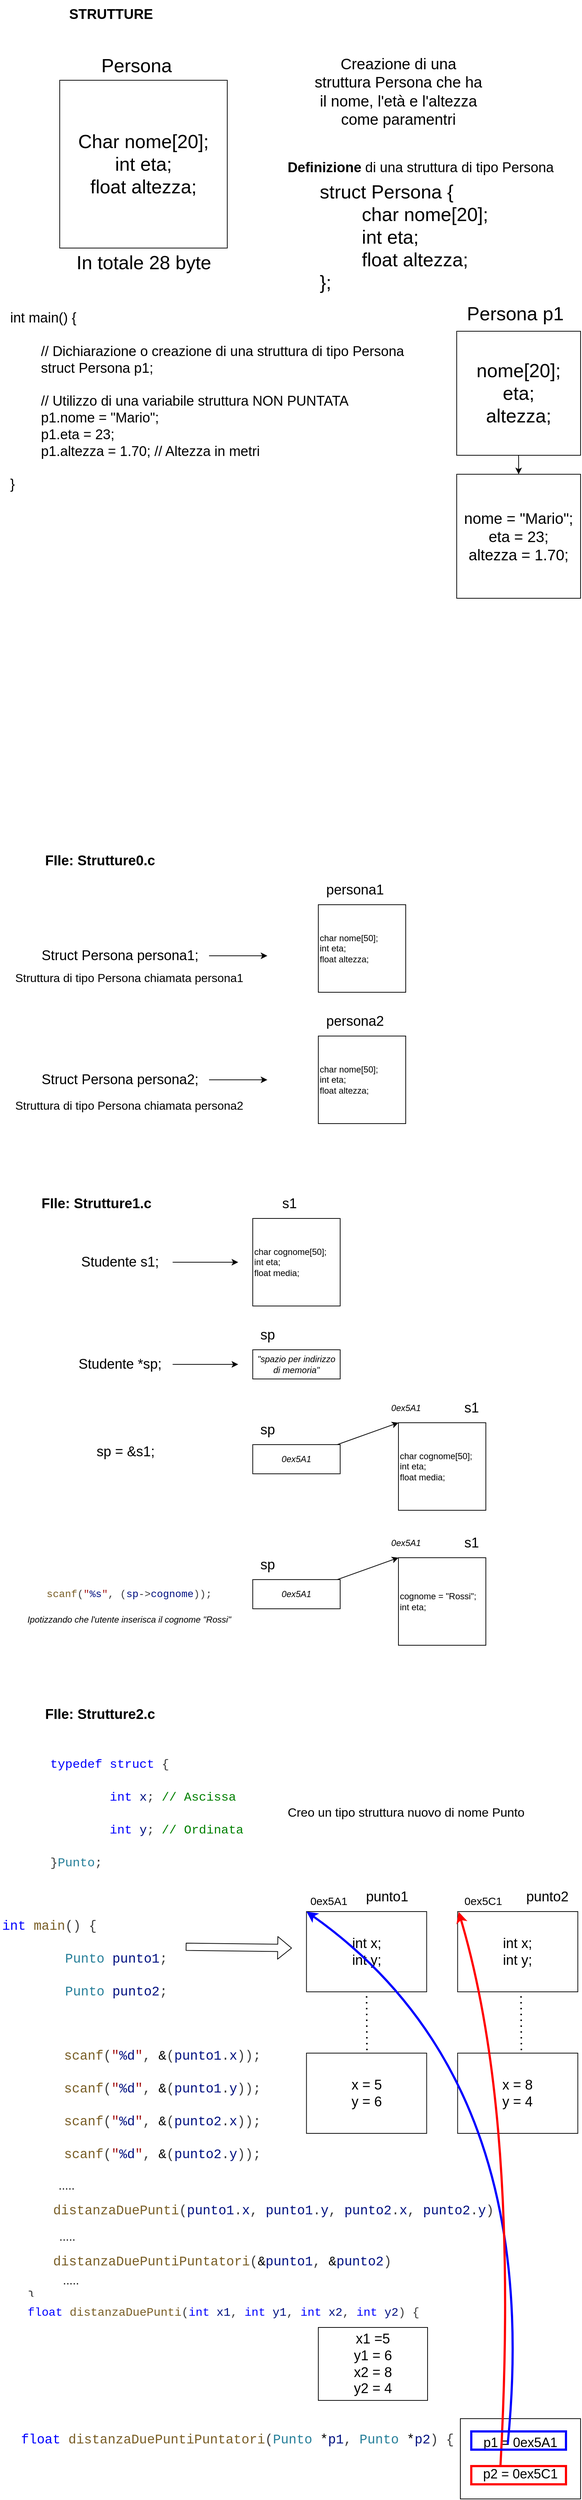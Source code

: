 <mxfile>
    <diagram id="k9PKdRFFc9656qdMAsGO" name="Pagina-1">
        <mxGraphModel dx="903" dy="2034" grid="1" gridSize="10" guides="1" tooltips="1" connect="1" arrows="1" fold="1" page="1" pageScale="1" pageWidth="827" pageHeight="1169" math="0" shadow="0">
            <root>
                <mxCell id="0"/>
                <mxCell id="1" parent="0"/>
                <mxCell id="2" value="char nome[50];&lt;br&gt;int eta;&lt;br&gt;float altezza;" style="whiteSpace=wrap;html=1;aspect=fixed;align=left;" parent="1" vertex="1">
                    <mxGeometry x="450" y="130" width="120" height="120" as="geometry"/>
                </mxCell>
                <mxCell id="3" value="FIle: Strutture0.c" style="text;html=1;align=center;verticalAlign=middle;resizable=0;points=[];autosize=1;strokeColor=none;fillColor=none;fontSize=19;fontStyle=1" parent="1" vertex="1">
                    <mxGeometry x="65" y="50" width="170" height="40" as="geometry"/>
                </mxCell>
                <mxCell id="5" style="edgeStyle=none;html=1;fontSize=19;" parent="1" source="4" edge="1">
                    <mxGeometry relative="1" as="geometry">
                        <mxPoint x="380" y="200" as="targetPoint"/>
                    </mxGeometry>
                </mxCell>
                <mxCell id="4" value="Struct Persona persona1;&amp;nbsp;" style="text;html=1;align=center;verticalAlign=middle;resizable=0;points=[];autosize=1;strokeColor=none;fillColor=none;fontSize=19;" parent="1" vertex="1">
                    <mxGeometry x="60" y="180" width="240" height="40" as="geometry"/>
                </mxCell>
                <mxCell id="6" value="persona1" style="text;html=1;align=center;verticalAlign=middle;resizable=0;points=[];autosize=1;strokeColor=none;fillColor=none;fontSize=19;" parent="1" vertex="1">
                    <mxGeometry x="450" y="90" width="100" height="40" as="geometry"/>
                </mxCell>
                <mxCell id="7" value="char nome[50];&lt;br&gt;int eta;&lt;br&gt;float altezza;" style="whiteSpace=wrap;html=1;aspect=fixed;align=left;" parent="1" vertex="1">
                    <mxGeometry x="450" y="310" width="120" height="120" as="geometry"/>
                </mxCell>
                <mxCell id="8" style="edgeStyle=none;html=1;fontSize=19;" parent="1" edge="1">
                    <mxGeometry relative="1" as="geometry">
                        <mxPoint x="380" y="370" as="targetPoint"/>
                        <mxPoint x="300" y="370" as="sourcePoint"/>
                    </mxGeometry>
                </mxCell>
                <mxCell id="9" value="Struct Persona persona2;&amp;nbsp;" style="text;html=1;align=center;verticalAlign=middle;resizable=0;points=[];autosize=1;strokeColor=none;fillColor=none;fontSize=19;" parent="1" vertex="1">
                    <mxGeometry x="60" y="350" width="240" height="40" as="geometry"/>
                </mxCell>
                <mxCell id="10" value="persona2" style="text;html=1;align=center;verticalAlign=middle;resizable=0;points=[];autosize=1;strokeColor=none;fillColor=none;fontSize=19;" parent="1" vertex="1">
                    <mxGeometry x="450" y="270" width="100" height="40" as="geometry"/>
                </mxCell>
                <mxCell id="11" value="Struttura di tipo Persona chiamata persona1" style="text;html=1;align=center;verticalAlign=middle;resizable=0;points=[];autosize=1;strokeColor=none;fillColor=none;fontSize=16;" parent="1" vertex="1">
                    <mxGeometry x="20" y="215" width="340" height="30" as="geometry"/>
                </mxCell>
                <mxCell id="12" value="Struttura di tipo Persona chiamata persona2" style="text;html=1;align=center;verticalAlign=middle;resizable=0;points=[];autosize=1;strokeColor=none;fillColor=none;fontSize=16;" parent="1" vertex="1">
                    <mxGeometry x="20" y="390" width="340" height="30" as="geometry"/>
                </mxCell>
                <mxCell id="13" value="FIle: Strutture1.c" style="text;html=1;align=center;verticalAlign=middle;resizable=0;points=[];autosize=1;strokeColor=none;fillColor=none;fontSize=19;fontStyle=1" parent="1" vertex="1">
                    <mxGeometry x="60" y="520" width="170" height="40" as="geometry"/>
                </mxCell>
                <mxCell id="14" value="char cognome[50];&lt;br&gt;int eta;&lt;br&gt;float media;" style="whiteSpace=wrap;html=1;aspect=fixed;align=left;" parent="1" vertex="1">
                    <mxGeometry x="360" y="560" width="120" height="120" as="geometry"/>
                </mxCell>
                <mxCell id="15" value="s1" style="text;html=1;align=center;verticalAlign=middle;resizable=0;points=[];autosize=1;strokeColor=none;fillColor=none;fontSize=19;" parent="1" vertex="1">
                    <mxGeometry x="390" y="520" width="40" height="40" as="geometry"/>
                </mxCell>
                <mxCell id="17" value="" style="edgeStyle=none;html=1;fontSize=16;" parent="1" source="16" edge="1">
                    <mxGeometry relative="1" as="geometry">
                        <mxPoint x="340" y="620" as="targetPoint"/>
                    </mxGeometry>
                </mxCell>
                <mxCell id="16" value="Studente s1;&amp;nbsp;" style="text;html=1;align=center;verticalAlign=middle;resizable=0;points=[];autosize=1;strokeColor=none;fillColor=none;fontSize=19;" parent="1" vertex="1">
                    <mxGeometry x="110" y="600" width="140" height="40" as="geometry"/>
                </mxCell>
                <mxCell id="20" value="" style="edgeStyle=none;html=1;fontSize=16;" parent="1" source="18" edge="1">
                    <mxGeometry relative="1" as="geometry">
                        <mxPoint x="340" y="760" as="targetPoint"/>
                    </mxGeometry>
                </mxCell>
                <mxCell id="18" value="Studente *sp;&amp;nbsp;" style="text;html=1;align=center;verticalAlign=middle;resizable=0;points=[];autosize=1;strokeColor=none;fillColor=none;fontSize=19;" parent="1" vertex="1">
                    <mxGeometry x="110" y="740" width="140" height="40" as="geometry"/>
                </mxCell>
                <mxCell id="19" value="&quot;spazio per indirizzo di memoria&quot;" style="rounded=0;whiteSpace=wrap;html=1;fontSize=12;fontStyle=2" parent="1" vertex="1">
                    <mxGeometry x="360" y="740" width="120" height="40" as="geometry"/>
                </mxCell>
                <mxCell id="22" value="sp" style="text;html=1;align=center;verticalAlign=middle;resizable=0;points=[];autosize=1;strokeColor=none;fillColor=none;fontSize=19;" parent="1" vertex="1">
                    <mxGeometry x="360" y="700" width="40" height="40" as="geometry"/>
                </mxCell>
                <mxCell id="23" value="sp = &amp;amp;s1;" style="text;html=1;align=center;verticalAlign=middle;resizable=0;points=[];autosize=1;strokeColor=none;fillColor=none;fontSize=19;" parent="1" vertex="1">
                    <mxGeometry x="135" y="860" width="100" height="40" as="geometry"/>
                </mxCell>
                <mxCell id="25" value="char cognome[50];&lt;br&gt;int eta;&lt;br&gt;float media;" style="whiteSpace=wrap;html=1;aspect=fixed;align=left;" parent="1" vertex="1">
                    <mxGeometry x="560" y="840" width="120" height="120" as="geometry"/>
                </mxCell>
                <mxCell id="26" value="s1" style="text;html=1;align=center;verticalAlign=middle;resizable=0;points=[];autosize=1;strokeColor=none;fillColor=none;fontSize=19;" parent="1" vertex="1">
                    <mxGeometry x="640" y="800" width="40" height="40" as="geometry"/>
                </mxCell>
                <mxCell id="31" value="" style="edgeStyle=none;html=1;fontSize=12;entryX=0;entryY=0;entryDx=0;entryDy=0;" parent="1" source="27" target="25" edge="1">
                    <mxGeometry relative="1" as="geometry"/>
                </mxCell>
                <mxCell id="27" value="0ex5A1" style="rounded=0;whiteSpace=wrap;html=1;fontSize=12;fontStyle=2" parent="1" vertex="1">
                    <mxGeometry x="360" y="870" width="120" height="40" as="geometry"/>
                </mxCell>
                <mxCell id="28" value="sp" style="text;html=1;align=center;verticalAlign=middle;resizable=0;points=[];autosize=1;strokeColor=none;fillColor=none;fontSize=19;" parent="1" vertex="1">
                    <mxGeometry x="360" y="830" width="40" height="40" as="geometry"/>
                </mxCell>
                <mxCell id="32" value="&lt;span style=&quot;font-style: italic;&quot;&gt;0ex5A1&lt;/span&gt;" style="text;html=1;align=center;verticalAlign=middle;resizable=0;points=[];autosize=1;strokeColor=none;fillColor=none;fontSize=12;" parent="1" vertex="1">
                    <mxGeometry x="540" y="805" width="60" height="30" as="geometry"/>
                </mxCell>
                <mxCell id="33" value="&lt;div style=&quot;color: rgb(59, 59, 59); background-color: rgb(255, 255, 255); font-family: Menlo, Monaco, &amp;quot;Courier New&amp;quot;, monospace; font-size: 14px; line-height: 21px;&quot;&gt;&lt;span style=&quot;color: #795e26;&quot;&gt;scanf&lt;/span&gt;(&lt;span style=&quot;color: #a31515;&quot;&gt;&quot;&lt;/span&gt;&lt;span style=&quot;color: #001080;&quot;&gt;%s&lt;/span&gt;&lt;span style=&quot;color: #a31515;&quot;&gt;&quot;&lt;/span&gt;, (&lt;span style=&quot;color: #001080;&quot;&gt;sp&lt;/span&gt;-&amp;gt;&lt;span style=&quot;color: #001080;&quot;&gt;cognome&lt;/span&gt;));&lt;/div&gt;" style="text;html=1;align=center;verticalAlign=middle;resizable=0;points=[];autosize=1;strokeColor=none;fillColor=none;fontSize=19;" parent="1" vertex="1">
                    <mxGeometry x="65" y="1060" width="250" height="30" as="geometry"/>
                </mxCell>
                <mxCell id="34" value="cognome = &quot;Rossi&quot;;&lt;br&gt;int eta;" style="whiteSpace=wrap;html=1;aspect=fixed;align=left;" parent="1" vertex="1">
                    <mxGeometry x="560" y="1025" width="120" height="120" as="geometry"/>
                </mxCell>
                <mxCell id="35" value="s1" style="text;html=1;align=center;verticalAlign=middle;resizable=0;points=[];autosize=1;strokeColor=none;fillColor=none;fontSize=19;" parent="1" vertex="1">
                    <mxGeometry x="640" y="985" width="40" height="40" as="geometry"/>
                </mxCell>
                <mxCell id="39" style="edgeStyle=none;html=1;entryX=0;entryY=0;entryDx=0;entryDy=0;fontSize=12;" parent="1" source="36" target="34" edge="1">
                    <mxGeometry relative="1" as="geometry"/>
                </mxCell>
                <mxCell id="36" value="0ex5A1" style="rounded=0;whiteSpace=wrap;html=1;fontSize=12;fontStyle=2" parent="1" vertex="1">
                    <mxGeometry x="360" y="1055" width="120" height="40" as="geometry"/>
                </mxCell>
                <mxCell id="37" value="sp" style="text;html=1;align=center;verticalAlign=middle;resizable=0;points=[];autosize=1;strokeColor=none;fillColor=none;fontSize=19;" parent="1" vertex="1">
                    <mxGeometry x="360" y="1015" width="40" height="40" as="geometry"/>
                </mxCell>
                <mxCell id="38" value="&lt;span style=&quot;font-style: italic;&quot;&gt;0ex5A1&lt;/span&gt;" style="text;html=1;align=center;verticalAlign=middle;resizable=0;points=[];autosize=1;strokeColor=none;fillColor=none;fontSize=12;" parent="1" vertex="1">
                    <mxGeometry x="540" y="990" width="60" height="30" as="geometry"/>
                </mxCell>
                <mxCell id="41" value="&lt;i&gt;Ipotizzando che l'utente inserisca il cognome &quot;Rossi&quot;&lt;/i&gt;" style="text;html=1;align=center;verticalAlign=middle;resizable=0;points=[];autosize=1;strokeColor=none;fillColor=none;fontSize=12;" parent="1" vertex="1">
                    <mxGeometry x="40" y="1095" width="300" height="30" as="geometry"/>
                </mxCell>
                <mxCell id="42" value="STRUTTURE" style="text;html=1;align=center;verticalAlign=middle;resizable=0;points=[];autosize=1;strokeColor=none;fillColor=none;fontSize=19;fontStyle=1" parent="1" vertex="1">
                    <mxGeometry x="95" y="-1110" width="140" height="40" as="geometry"/>
                </mxCell>
                <mxCell id="43" value="Char nome[20];&lt;br style=&quot;font-size: 26px;&quot;&gt;int eta;&lt;br style=&quot;font-size: 26px;&quot;&gt;float altezza;" style="whiteSpace=wrap;html=1;aspect=fixed;fontSize=26;" parent="1" vertex="1">
                    <mxGeometry x="95" y="-1000" width="230" height="230" as="geometry"/>
                </mxCell>
                <mxCell id="44" value="Creazione di una struttura Persona che ha il nome, l'età e l'altezza come paramentri" style="text;html=1;strokeColor=none;fillColor=none;align=center;verticalAlign=middle;whiteSpace=wrap;rounded=0;fontSize=21;" parent="1" vertex="1">
                    <mxGeometry x="440" y="-1000" width="240" height="30" as="geometry"/>
                </mxCell>
                <mxCell id="46" value="In totale 28 byte" style="text;html=1;align=center;verticalAlign=middle;resizable=0;points=[];autosize=1;strokeColor=none;fillColor=none;fontSize=26;" parent="1" vertex="1">
                    <mxGeometry x="105" y="-770" width="210" height="40" as="geometry"/>
                </mxCell>
                <mxCell id="47" value="Persona" style="text;html=1;align=center;verticalAlign=middle;resizable=0;points=[];autosize=1;strokeColor=none;fillColor=none;fontSize=26;" parent="1" vertex="1">
                    <mxGeometry x="140" y="-1040" width="120" height="40" as="geometry"/>
                </mxCell>
                <mxCell id="49" value="struct Persona {&lt;br&gt;&lt;span style=&quot;white-space: pre;&quot;&gt;&#9;&lt;/span&gt;char nome[20];&lt;br&gt;&lt;span style=&quot;white-space: pre;&quot;&gt;&#9;&lt;/span&gt;int eta;&lt;br&gt;&lt;span style=&quot;white-space: pre;&quot;&gt;&#9;&lt;/span&gt;float altezza;&lt;br&gt;};" style="text;html=1;align=left;verticalAlign=middle;resizable=0;points=[];autosize=1;strokeColor=none;fillColor=none;fontSize=26;" parent="1" vertex="1">
                    <mxGeometry x="450" y="-870" width="250" height="170" as="geometry"/>
                </mxCell>
                <mxCell id="50" value="&lt;b&gt;Definizione&lt;/b&gt; di una struttura di tipo Persona" style="text;html=1;align=center;verticalAlign=middle;resizable=0;points=[];autosize=1;strokeColor=none;fillColor=none;fontSize=19;" parent="1" vertex="1">
                    <mxGeometry x="395" y="-900" width="390" height="40" as="geometry"/>
                </mxCell>
                <mxCell id="51" value="int main() {&lt;br&gt;&lt;br&gt;&lt;div style=&quot;&quot;&gt;&lt;span style=&quot;background-color: initial;&quot;&gt;&lt;span style=&quot;white-space: pre;&quot;&gt;&#9;&lt;/span&gt;// Dichiarazione o creazione di una struttura di tipo Persona&lt;/span&gt;&lt;/div&gt;&lt;span style=&quot;white-space: pre;&quot;&gt;&#9;&lt;/span&gt;struct Persona p1;&lt;br&gt;&lt;br&gt;&lt;span style=&quot;white-space: pre;&quot;&gt;&#9;&lt;/span&gt;// Utilizzo di una variabile struttura NON PUNTATA&lt;br&gt;&lt;span style=&quot;white-space: pre;&quot;&gt;&#9;&lt;/span&gt;p1.nome = &quot;Mario&quot;;&lt;br&gt;&lt;span style=&quot;white-space: pre;&quot;&gt;&#9;&lt;/span&gt;p1.eta = 23;&lt;br&gt;&lt;span style=&quot;white-space: pre;&quot;&gt;&#9;&lt;/span&gt;p1.altezza = 1.70; // Altezza in metri&lt;br&gt;&lt;br&gt;}" style="text;html=1;align=left;verticalAlign=middle;resizable=0;points=[];autosize=1;strokeColor=none;fillColor=none;fontSize=19;" parent="1" vertex="1">
                    <mxGeometry x="25" y="-690" width="560" height="260" as="geometry"/>
                </mxCell>
                <mxCell id="55" value="" style="edgeStyle=none;html=1;fontSize=19;" parent="1" source="52" target="54" edge="1">
                    <mxGeometry relative="1" as="geometry"/>
                </mxCell>
                <mxCell id="52" value="nome[20];&lt;br style=&quot;font-size: 26px;&quot;&gt;eta;&lt;br style=&quot;font-size: 26px;&quot;&gt;altezza;" style="whiteSpace=wrap;html=1;aspect=fixed;fontSize=26;" parent="1" vertex="1">
                    <mxGeometry x="640" y="-656" width="170" height="170" as="geometry"/>
                </mxCell>
                <mxCell id="53" value="Persona p1" style="text;html=1;align=center;verticalAlign=middle;resizable=0;points=[];autosize=1;strokeColor=none;fillColor=none;fontSize=26;" parent="1" vertex="1">
                    <mxGeometry x="640" y="-700" width="160" height="40" as="geometry"/>
                </mxCell>
                <mxCell id="54" value="nome = &quot;Mario&quot;;&lt;br style=&quot;font-size: 21px;&quot;&gt;eta = 23;&lt;br style=&quot;font-size: 21px;&quot;&gt;altezza = 1.70;" style="whiteSpace=wrap;html=1;aspect=fixed;fontSize=21;" parent="1" vertex="1">
                    <mxGeometry x="640" y="-460" width="170" height="170" as="geometry"/>
                </mxCell>
                <mxCell id="56" value="FIle: Strutture2.c" style="text;html=1;align=center;verticalAlign=middle;resizable=0;points=[];autosize=1;strokeColor=none;fillColor=none;fontSize=19;fontStyle=1" parent="1" vertex="1">
                    <mxGeometry x="65" y="1220" width="170" height="40" as="geometry"/>
                </mxCell>
                <mxCell id="57" value="&lt;div style=&quot;color: rgb(59, 59, 59); background-color: rgb(255, 255, 255); font-family: Menlo, Monaco, &amp;quot;Courier New&amp;quot;, monospace; font-size: 17px; line-height: 45px;&quot;&gt;&lt;div style=&quot;font-size: 17px;&quot;&gt;&lt;span style=&quot;color: rgb(0, 0, 255); font-size: 17px;&quot;&gt;typedef&lt;/span&gt; &lt;span style=&quot;color: rgb(0, 0, 255); font-size: 17px;&quot;&gt;struct&lt;/span&gt; {&lt;/div&gt;&lt;div style=&quot;font-size: 17px;&quot;&gt;    &lt;span style=&quot;color: rgb(0, 0, 255); font-size: 17px;&quot;&gt;&lt;span style=&quot;white-space: pre; font-size: 17px;&quot;&gt;&#9;&lt;/span&gt;int&lt;/span&gt; &lt;span style=&quot;color: rgb(0, 16, 128); font-size: 17px;&quot;&gt;x&lt;/span&gt;;&lt;span style=&quot;color: rgb(0, 128, 0); font-size: 17px;&quot;&gt; // Ascissa&lt;/span&gt;&lt;/div&gt;&lt;div style=&quot;font-size: 17px;&quot;&gt;    &lt;span style=&quot;color: rgb(0, 0, 255); font-size: 17px;&quot;&gt;&lt;span style=&quot;white-space: pre; font-size: 17px;&quot;&gt;&#9;&lt;/span&gt;int&lt;/span&gt; &lt;span style=&quot;color: rgb(0, 16, 128); font-size: 17px;&quot;&gt;y&lt;/span&gt;;&lt;span style=&quot;color: rgb(0, 128, 0); font-size: 17px;&quot;&gt; // Ordinata&lt;/span&gt;&lt;/div&gt;&lt;div style=&quot;font-size: 17px;&quot;&gt;}&lt;span style=&quot;color: rgb(38, 127, 153); font-size: 17px;&quot;&gt;Punto&lt;/span&gt;;&lt;/div&gt;&lt;/div&gt;" style="text;html=1;align=left;verticalAlign=middle;resizable=0;points=[];autosize=1;strokeColor=none;fillColor=none;fontSize=17;" parent="1" vertex="1">
                    <mxGeometry x="80" y="1280" width="290" height="190" as="geometry"/>
                </mxCell>
                <mxCell id="58" value="Creo un tipo struttura nuovo di nome Punto" style="text;html=1;align=center;verticalAlign=middle;resizable=0;points=[];autosize=1;strokeColor=none;fillColor=none;fontSize=17;" parent="1" vertex="1">
                    <mxGeometry x="395" y="1360" width="350" height="30" as="geometry"/>
                </mxCell>
                <mxCell id="59" value="&lt;div style=&quot;color: rgb(59, 59, 59); background-color: rgb(255, 255, 255); font-family: Menlo, Monaco, &amp;quot;Courier New&amp;quot;, monospace; font-size: 18px; line-height: 45px;&quot;&gt;&lt;span style=&quot;color: rgb(0, 0, 255); font-size: 18px;&quot;&gt;int&lt;/span&gt; &lt;span style=&quot;color: rgb(121, 94, 38); font-size: 18px;&quot;&gt;main&lt;/span&gt;() {&lt;/div&gt;&lt;div style=&quot;color: rgb(59, 59, 59); background-color: rgb(255, 255, 255); font-family: Menlo, Monaco, &amp;quot;Courier New&amp;quot;, monospace; font-size: 18px; line-height: 45px;&quot;&gt;&lt;div style=&quot;font-size: 18px; line-height: 45px;&quot;&gt;&lt;div style=&quot;font-size: 18px;&quot;&gt;&lt;span style=&quot;color: rgb(38, 127, 153); font-size: 18px;&quot;&gt;&lt;span style=&quot;white-space: pre;&quot;&gt;&#9;&lt;/span&gt;Punto&lt;/span&gt; &lt;span style=&quot;color: rgb(0, 16, 128); font-size: 18px;&quot;&gt;punto1&lt;/span&gt;;&lt;/div&gt;&lt;div style=&quot;font-size: 18px;&quot;&gt;    &lt;span style=&quot;color: rgb(38, 127, 153); font-size: 18px;&quot;&gt;&lt;span style=&quot;white-space: pre;&quot;&gt;&#9;&lt;/span&gt;Punto&lt;/span&gt; &lt;span style=&quot;color: rgb(0, 16, 128); font-size: 18px;&quot;&gt;punto2&lt;/span&gt;;&lt;/div&gt;&lt;/div&gt;&lt;/div&gt;" style="text;html=1;align=left;verticalAlign=middle;resizable=0;points=[];autosize=1;strokeColor=none;fillColor=none;fontSize=18;" parent="1" vertex="1">
                    <mxGeometry x="13.75" y="1500" width="250" height="150" as="geometry"/>
                </mxCell>
                <mxCell id="62" value="punto1" style="text;html=1;align=center;verticalAlign=middle;resizable=0;points=[];autosize=1;strokeColor=none;fillColor=none;fontSize=19;" parent="1" vertex="1">
                    <mxGeometry x="503.75" y="1470" width="80" height="40" as="geometry"/>
                </mxCell>
                <mxCell id="63" value="punto2" style="text;html=1;align=center;verticalAlign=middle;resizable=0;points=[];autosize=1;strokeColor=none;fillColor=none;fontSize=19;" parent="1" vertex="1">
                    <mxGeometry x="723.75" y="1470" width="80" height="40" as="geometry"/>
                </mxCell>
                <mxCell id="64" value="int x;&lt;br&gt;int y;" style="rounded=0;whiteSpace=wrap;html=1;fontSize=19;" parent="1" vertex="1">
                    <mxGeometry x="433.75" y="1510" width="165" height="110" as="geometry"/>
                </mxCell>
                <mxCell id="66" value="int x;&lt;br&gt;int y;" style="rounded=0;whiteSpace=wrap;html=1;fontSize=19;" parent="1" vertex="1">
                    <mxGeometry x="641.25" y="1510" width="165" height="110" as="geometry"/>
                </mxCell>
                <mxCell id="67" value="" style="shape=flexArrow;endArrow=classic;html=1;fontSize=16;exitX=1.017;exitY=0.388;exitDx=0;exitDy=0;exitPerimeter=0;" parent="1" source="59" edge="1">
                    <mxGeometry width="50" height="50" relative="1" as="geometry">
                        <mxPoint x="353.75" y="1700" as="sourcePoint"/>
                        <mxPoint x="413.75" y="1560" as="targetPoint"/>
                    </mxGeometry>
                </mxCell>
                <mxCell id="69" value="&lt;div style=&quot;color: rgb(59, 59, 59); background-color: rgb(255, 255, 255); font-family: Menlo, Monaco, &amp;quot;Courier New&amp;quot;, monospace; font-size: 16px; line-height: 45px;&quot;&gt;&lt;br&gt;&lt;/div&gt;" style="text;html=1;align=left;verticalAlign=middle;resizable=0;points=[];autosize=1;strokeColor=none;fillColor=none;fontSize=16;" parent="1" vertex="1">
                    <mxGeometry x="78.75" y="1735" width="20" height="60" as="geometry"/>
                </mxCell>
                <mxCell id="70" value="&lt;div style=&quot;color: rgb(59, 59, 59); background-color: rgb(255, 255, 255); font-family: Menlo, Monaco, &amp;quot;Courier New&amp;quot;, monospace; font-size: 18px; line-height: 45px;&quot;&gt;&lt;span style=&quot;color: rgb(121, 94, 38); font-size: 18px;&quot;&gt;scanf&lt;/span&gt;(&lt;span style=&quot;color: rgb(163, 21, 21); font-size: 18px;&quot;&gt;&quot;&lt;/span&gt;&lt;span style=&quot;color: rgb(0, 16, 128); font-size: 18px;&quot;&gt;%d&lt;/span&gt;&lt;span style=&quot;color: rgb(163, 21, 21); font-size: 18px;&quot;&gt;&quot;&lt;/span&gt;, &lt;span style=&quot;color: rgb(0, 0, 0); font-size: 18px;&quot;&gt;&amp;amp;&lt;/span&gt;(&lt;span style=&quot;color: rgb(0, 16, 128); font-size: 18px;&quot;&gt;punto1&lt;/span&gt;.&lt;span style=&quot;color: rgb(0, 16, 128); font-size: 18px;&quot;&gt;x&lt;/span&gt;));&lt;/div&gt;&lt;div style=&quot;color: rgb(59, 59, 59); background-color: rgb(255, 255, 255); font-family: Menlo, Monaco, &amp;quot;Courier New&amp;quot;, monospace; font-size: 18px; line-height: 45px;&quot;&gt;&lt;div style=&quot;line-height: 45px; font-size: 18px;&quot;&gt;&lt;span style=&quot;color: rgb(121, 94, 38); font-size: 18px;&quot;&gt;scanf&lt;/span&gt;(&lt;span style=&quot;color: rgb(163, 21, 21); font-size: 18px;&quot;&gt;&quot;&lt;/span&gt;&lt;span style=&quot;color: rgb(0, 16, 128); font-size: 18px;&quot;&gt;%d&lt;/span&gt;&lt;span style=&quot;color: rgb(163, 21, 21); font-size: 18px;&quot;&gt;&quot;&lt;/span&gt;, &lt;span style=&quot;color: rgb(0, 0, 0); font-size: 18px;&quot;&gt;&amp;amp;&lt;/span&gt;(&lt;span style=&quot;color: rgb(0, 16, 128); font-size: 18px;&quot;&gt;punto1&lt;/span&gt;.&lt;span style=&quot;color: rgb(0, 16, 128); font-size: 18px;&quot;&gt;y&lt;/span&gt;));&lt;/div&gt;&lt;div style=&quot;line-height: 45px; font-size: 18px;&quot;&gt;&lt;div style=&quot;line-height: 45px; font-size: 18px;&quot;&gt;&lt;span style=&quot;color: rgb(121, 94, 38); font-size: 18px;&quot;&gt;scanf&lt;/span&gt;(&lt;span style=&quot;color: rgb(163, 21, 21); font-size: 18px;&quot;&gt;&quot;&lt;/span&gt;&lt;span style=&quot;color: rgb(0, 16, 128); font-size: 18px;&quot;&gt;%d&lt;/span&gt;&lt;span style=&quot;color: rgb(163, 21, 21); font-size: 18px;&quot;&gt;&quot;&lt;/span&gt;, &lt;span style=&quot;color: rgb(0, 0, 0); font-size: 18px;&quot;&gt;&amp;amp;&lt;/span&gt;(&lt;span style=&quot;color: rgb(0, 16, 128); font-size: 18px;&quot;&gt;punto2&lt;/span&gt;.&lt;span style=&quot;color: rgb(0, 16, 128); font-size: 18px;&quot;&gt;x&lt;/span&gt;));&lt;/div&gt;&lt;/div&gt;&lt;div style=&quot;line-height: 45px; font-size: 18px;&quot;&gt;&lt;div style=&quot;line-height: 45px; font-size: 18px;&quot;&gt;&lt;span style=&quot;color: rgb(121, 94, 38); font-size: 18px;&quot;&gt;scanf&lt;/span&gt;(&lt;span style=&quot;color: rgb(163, 21, 21); font-size: 18px;&quot;&gt;&quot;&lt;/span&gt;&lt;span style=&quot;color: rgb(0, 16, 128); font-size: 18px;&quot;&gt;%d&lt;/span&gt;&lt;span style=&quot;color: rgb(163, 21, 21); font-size: 18px;&quot;&gt;&quot;&lt;/span&gt;, &lt;span style=&quot;color: rgb(0, 0, 0); font-size: 18px;&quot;&gt;&amp;amp;&lt;/span&gt;(&lt;span style=&quot;color: rgb(0, 16, 128); font-size: 18px;&quot;&gt;punto2&lt;/span&gt;.&lt;span style=&quot;color: rgb(0, 16, 128); font-size: 18px;&quot;&gt;y&lt;/span&gt;));&lt;/div&gt;&lt;/div&gt;&lt;/div&gt;" style="text;html=1;align=left;verticalAlign=middle;resizable=0;points=[];autosize=1;strokeColor=none;fillColor=none;fontSize=18;" parent="1" vertex="1">
                    <mxGeometry x="98.75" y="1680" width="290" height="190" as="geometry"/>
                </mxCell>
                <mxCell id="71" value="x = 5&lt;br&gt;y = 6" style="rounded=0;whiteSpace=wrap;html=1;fontSize=19;" parent="1" vertex="1">
                    <mxGeometry x="433.75" y="1704" width="165" height="110" as="geometry"/>
                </mxCell>
                <mxCell id="72" value="x = 8&lt;br&gt;y = 4" style="rounded=0;whiteSpace=wrap;html=1;fontSize=19;" parent="1" vertex="1">
                    <mxGeometry x="641.25" y="1704" width="165" height="110" as="geometry"/>
                </mxCell>
                <mxCell id="73" value="" style="endArrow=none;dashed=1;html=1;dashPattern=1 3;strokeWidth=2;fontSize=18;entryX=0.5;entryY=1;entryDx=0;entryDy=0;" parent="1" target="64" edge="1">
                    <mxGeometry width="50" height="50" relative="1" as="geometry">
                        <mxPoint x="516.75" y="1700" as="sourcePoint"/>
                        <mxPoint x="533.75" y="1620" as="targetPoint"/>
                    </mxGeometry>
                </mxCell>
                <mxCell id="74" value="" style="endArrow=none;dashed=1;html=1;dashPattern=1 3;strokeWidth=2;fontSize=18;entryX=0.5;entryY=1;entryDx=0;entryDy=0;" parent="1" edge="1">
                    <mxGeometry width="50" height="50" relative="1" as="geometry">
                        <mxPoint x="728.75" y="1700" as="sourcePoint"/>
                        <mxPoint x="728.25" y="1620" as="targetPoint"/>
                    </mxGeometry>
                </mxCell>
                <mxCell id="75" value="0ex5A1" style="text;html=1;align=center;verticalAlign=middle;resizable=0;points=[];autosize=1;strokeColor=none;fillColor=none;fontSize=15;" parent="1" vertex="1">
                    <mxGeometry x="428.75" y="1480" width="70" height="30" as="geometry"/>
                </mxCell>
                <mxCell id="77" value="0ex5C1" style="text;html=1;align=center;verticalAlign=middle;resizable=0;points=[];autosize=1;strokeColor=none;fillColor=none;fontSize=15;" parent="1" vertex="1">
                    <mxGeometry x="636.25" y="1480" width="80" height="30" as="geometry"/>
                </mxCell>
                <mxCell id="78" value="&lt;div style=&quot;color: rgb(59, 59, 59); background-color: rgb(255, 255, 255); font-family: Menlo, Monaco, &amp;quot;Courier New&amp;quot;, monospace; font-size: 18px; line-height: 45px;&quot;&gt;&lt;span style=&quot;color: rgb(121, 94, 38); font-size: 18px;&quot;&gt;distanzaDuePunti&lt;/span&gt;(&lt;span style=&quot;color: rgb(0, 16, 128); font-size: 18px;&quot;&gt;punto1&lt;/span&gt;.&lt;span style=&quot;color: rgb(0, 16, 128); font-size: 18px;&quot;&gt;x&lt;/span&gt;, &lt;span style=&quot;color: rgb(0, 16, 128); font-size: 18px;&quot;&gt;punto1&lt;/span&gt;.&lt;span style=&quot;color: rgb(0, 16, 128); font-size: 18px;&quot;&gt;y&lt;/span&gt;, &lt;span style=&quot;color: rgb(0, 16, 128); font-size: 18px;&quot;&gt;punto2&lt;/span&gt;.&lt;span style=&quot;color: rgb(0, 16, 128); font-size: 18px;&quot;&gt;x&lt;/span&gt;, &lt;span style=&quot;color: rgb(0, 16, 128); font-size: 18px;&quot;&gt;punto2&lt;/span&gt;.&lt;span style=&quot;color: rgb(0, 16, 128); font-size: 18px;&quot;&gt;y&lt;/span&gt;)&lt;/div&gt;" style="text;html=1;align=left;verticalAlign=middle;resizable=0;points=[];autosize=1;strokeColor=none;fillColor=none;fontSize=18;" parent="1" vertex="1">
                    <mxGeometry x="83.75" y="1890" width="630" height="60" as="geometry"/>
                </mxCell>
                <mxCell id="79" value="&lt;div style=&quot;color: rgb(59, 59, 59); background-color: rgb(255, 255, 255); font-family: Menlo, Monaco, &amp;quot;Courier New&amp;quot;, monospace; font-size: 18px; line-height: 45px;&quot;&gt;&lt;span style=&quot;color: rgb(121, 94, 38); font-size: 18px;&quot;&gt;distanzaDuePuntiPuntatori&lt;/span&gt;(&lt;span style=&quot;color: rgb(0, 0, 0); font-size: 18px;&quot;&gt;&amp;amp;&lt;/span&gt;&lt;span style=&quot;color: rgb(0, 16, 128); font-size: 18px;&quot;&gt;punto1&lt;/span&gt;, &lt;span style=&quot;color: rgb(0, 0, 0); font-size: 18px;&quot;&gt;&amp;amp;&lt;/span&gt;&lt;span style=&quot;color: rgb(0, 16, 128); font-size: 18px;&quot;&gt;punto2&lt;/span&gt;)&lt;/div&gt;" style="text;html=1;align=left;verticalAlign=middle;resizable=0;points=[];autosize=1;strokeColor=none;fillColor=none;fontSize=18;" parent="1" vertex="1">
                    <mxGeometry x="83.75" y="1960" width="490" height="60" as="geometry"/>
                </mxCell>
                <mxCell id="80" value="&lt;div style=&quot;color: rgb(59, 59, 59); background-color: rgb(255, 255, 255); font-family: Menlo, Monaco, &amp;quot;Courier New&amp;quot;, monospace; font-size: 18px; line-height: 45px;&quot;&gt;&lt;div style=&quot;font-size: 18px;&quot;&gt;}&lt;/div&gt;&lt;br style=&quot;font-size: 18px;&quot;&gt;&lt;/div&gt;" style="text;html=1;align=left;verticalAlign=middle;resizable=0;points=[];autosize=1;strokeColor=none;fillColor=none;fontSize=18;" parent="1" vertex="1">
                    <mxGeometry x="48.75" y="2010" width="30" height="100" as="geometry"/>
                </mxCell>
                <mxCell id="81" value="&lt;div style=&quot;color: rgb(59, 59, 59); background-color: rgb(255, 255, 255); font-family: Menlo, Monaco, &amp;quot;Courier New&amp;quot;, monospace; font-size: 16px; line-height: 45px;&quot;&gt;&lt;div style=&quot;font-size: 16px; line-height: 45px;&quot;&gt;&lt;span style=&quot;color: rgb(0, 0, 255); font-size: 16px;&quot;&gt;float&lt;/span&gt; &lt;span style=&quot;color: rgb(121, 94, 38); font-size: 16px;&quot;&gt;distanzaDuePunti&lt;/span&gt;(&lt;span style=&quot;color: rgb(0, 0, 255); font-size: 16px;&quot;&gt;int&lt;/span&gt; &lt;span style=&quot;color: rgb(0, 16, 128); font-size: 16px;&quot;&gt;x1&lt;/span&gt;, &lt;span style=&quot;color: rgb(0, 0, 255); font-size: 16px;&quot;&gt;int&lt;/span&gt; &lt;span style=&quot;color: rgb(0, 16, 128); font-size: 16px;&quot;&gt;y1&lt;/span&gt;, &lt;span style=&quot;color: rgb(0, 0, 255); font-size: 16px;&quot;&gt;int&lt;/span&gt; &lt;span style=&quot;color: rgb(0, 16, 128); font-size: 16px;&quot;&gt;x2&lt;/span&gt;, &lt;span style=&quot;color: rgb(0, 0, 255); font-size: 16px;&quot;&gt;int&lt;/span&gt; &lt;span style=&quot;color: rgb(0, 16, 128); font-size: 16px;&quot;&gt;y2&lt;/span&gt;) {&lt;/div&gt;&lt;/div&gt;" style="text;html=1;align=left;verticalAlign=middle;resizable=0;points=[];autosize=1;strokeColor=none;fillColor=none;fontSize=16;" vertex="1" parent="1">
                    <mxGeometry x="48.75" y="2030" width="560" height="60" as="geometry"/>
                </mxCell>
                <mxCell id="82" value="....." style="text;html=1;align=center;verticalAlign=middle;resizable=0;points=[];autosize=1;strokeColor=none;fillColor=none;fontSize=16;" vertex="1" parent="1">
                    <mxGeometry x="78.75" y="1870" width="50" height="30" as="geometry"/>
                </mxCell>
                <mxCell id="83" value="....." style="text;html=1;align=center;verticalAlign=middle;resizable=0;points=[];autosize=1;strokeColor=none;fillColor=none;fontSize=16;" vertex="1" parent="1">
                    <mxGeometry x="80" y="1940" width="50" height="30" as="geometry"/>
                </mxCell>
                <mxCell id="84" value="....." style="text;html=1;align=center;verticalAlign=middle;resizable=0;points=[];autosize=1;strokeColor=none;fillColor=none;fontSize=16;" vertex="1" parent="1">
                    <mxGeometry x="85" y="2000" width="50" height="30" as="geometry"/>
                </mxCell>
                <mxCell id="85" value="&lt;div style=&quot;color: rgb(59, 59, 59); background-color: rgb(255, 255, 255); font-family: Menlo, Monaco, &amp;quot;Courier New&amp;quot;, monospace; font-weight: normal; font-size: 18px; line-height: 45px;&quot;&gt;&lt;div style=&quot;font-size: 18px;&quot;&gt;&lt;span style=&quot;color: rgb(0, 0, 255); font-size: 18px;&quot;&gt;float&lt;/span&gt;&lt;span style=&quot;color: rgb(59, 59, 59); font-size: 18px;&quot;&gt; &lt;/span&gt;&lt;span style=&quot;color: rgb(121, 94, 38); font-size: 18px;&quot;&gt;distanzaDuePuntiPuntatori&lt;/span&gt;&lt;span style=&quot;color: rgb(59, 59, 59); font-size: 18px;&quot;&gt;(&lt;/span&gt;&lt;span style=&quot;color: rgb(38, 127, 153); font-size: 18px;&quot;&gt;Punto&lt;/span&gt;&lt;span style=&quot;color: rgb(59, 59, 59); font-size: 18px;&quot;&gt; &lt;/span&gt;&lt;span style=&quot;color: rgb(0, 0, 0); font-size: 18px;&quot;&gt;*&lt;/span&gt;&lt;span style=&quot;color: rgb(0, 16, 128); font-size: 18px;&quot;&gt;p1&lt;/span&gt;&lt;span style=&quot;color: rgb(59, 59, 59); font-size: 18px;&quot;&gt;, &lt;/span&gt;&lt;span style=&quot;color: rgb(38, 127, 153); font-size: 18px;&quot;&gt;Punto&lt;/span&gt;&lt;span style=&quot;color: rgb(59, 59, 59); font-size: 18px;&quot;&gt; &lt;/span&gt;&lt;span style=&quot;color: rgb(0, 0, 0); font-size: 18px;&quot;&gt;*&lt;/span&gt;&lt;span style=&quot;color: rgb(0, 16, 128); font-size: 18px;&quot;&gt;p2&lt;/span&gt;&lt;span style=&quot;color: rgb(59, 59, 59); font-size: 18px;&quot;&gt;) {&lt;/span&gt;&lt;/div&gt;&lt;/div&gt;" style="text;whiteSpace=wrap;html=1;fontSize=18;" vertex="1" parent="1">
                    <mxGeometry x="40" y="2205" width="620" height="60" as="geometry"/>
                </mxCell>
                <mxCell id="86" value="x1 =5&lt;br&gt;y1 = 6&lt;br&gt;x2 = 8&lt;br&gt;y2 = 4" style="rounded=0;whiteSpace=wrap;html=1;fontSize=19;" vertex="1" parent="1">
                    <mxGeometry x="450" y="2080" width="150" height="100" as="geometry"/>
                </mxCell>
                <mxCell id="87" value="p1 =&amp;nbsp;&lt;span style=&quot;font-size: 18px;&quot;&gt;0ex5A1&lt;br&gt;&lt;br style=&quot;font-size: 18px;&quot;&gt;p2 =&amp;nbsp;&lt;/span&gt;&lt;span style=&quot;&quot;&gt;0ex5C1&lt;/span&gt;&lt;span style=&quot;font-size: 18px;&quot;&gt;&lt;br style=&quot;font-size: 18px;&quot;&gt;&lt;/span&gt;" style="rounded=0;whiteSpace=wrap;html=1;fontSize=18;" vertex="1" parent="1">
                    <mxGeometry x="645" y="2205" width="165" height="110" as="geometry"/>
                </mxCell>
                <mxCell id="88" value="" style="endArrow=classic;html=1;fontSize=18;entryX=0;entryY=0;entryDx=0;entryDy=0;curved=1;strokeColor=#0000FF;strokeWidth=3;" edge="1" parent="1" target="64">
                    <mxGeometry width="50" height="50" relative="1" as="geometry">
                        <mxPoint x="710" y="2240" as="sourcePoint"/>
                        <mxPoint x="775" y="2160" as="targetPoint"/>
                        <Array as="points">
                            <mxPoint x="760" y="1740"/>
                        </Array>
                    </mxGeometry>
                </mxCell>
                <mxCell id="89" value="" style="endArrow=classic;html=1;fontSize=18;entryX=0.08;entryY=1.012;entryDx=0;entryDy=0;curved=1;strokeColor=#FF0000;strokeWidth=3;entryPerimeter=0;" edge="1" parent="1" target="77">
                    <mxGeometry width="50" height="50" relative="1" as="geometry">
                        <mxPoint x="700" y="2271" as="sourcePoint"/>
                        <mxPoint x="641.25" y="1531" as="targetPoint"/>
                        <Array as="points">
                            <mxPoint x="726.25" y="1791"/>
                        </Array>
                    </mxGeometry>
                </mxCell>
                <mxCell id="90" value="" style="rounded=0;whiteSpace=wrap;html=1;fontSize=18;fillColor=none;strokeColor=#0000FF;strokeWidth=3;" vertex="1" parent="1">
                    <mxGeometry x="660" y="2222.5" width="130" height="25" as="geometry"/>
                </mxCell>
                <mxCell id="91" value="" style="rounded=0;whiteSpace=wrap;html=1;fontSize=18;fillColor=none;strokeColor=#FF0000;strokeWidth=3;" vertex="1" parent="1">
                    <mxGeometry x="660" y="2270" width="130" height="25" as="geometry"/>
                </mxCell>
            </root>
        </mxGraphModel>
    </diagram>
</mxfile>